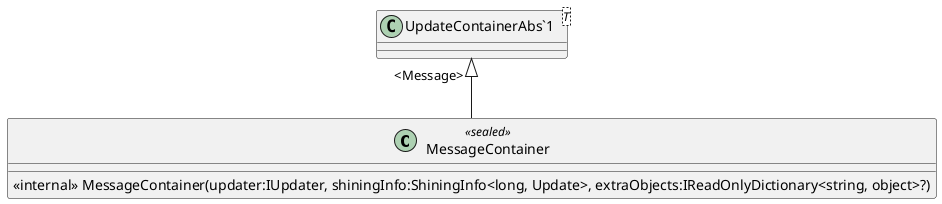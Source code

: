@startuml
class MessageContainer <<sealed>> {
    <<internal>> MessageContainer(updater:IUpdater, shiningInfo:ShiningInfo<long, Update>, extraObjects:IReadOnlyDictionary<string, object>?)
}
class "UpdateContainerAbs`1"<T> {
}
"UpdateContainerAbs`1" "<Message>" <|-- MessageContainer
@enduml
